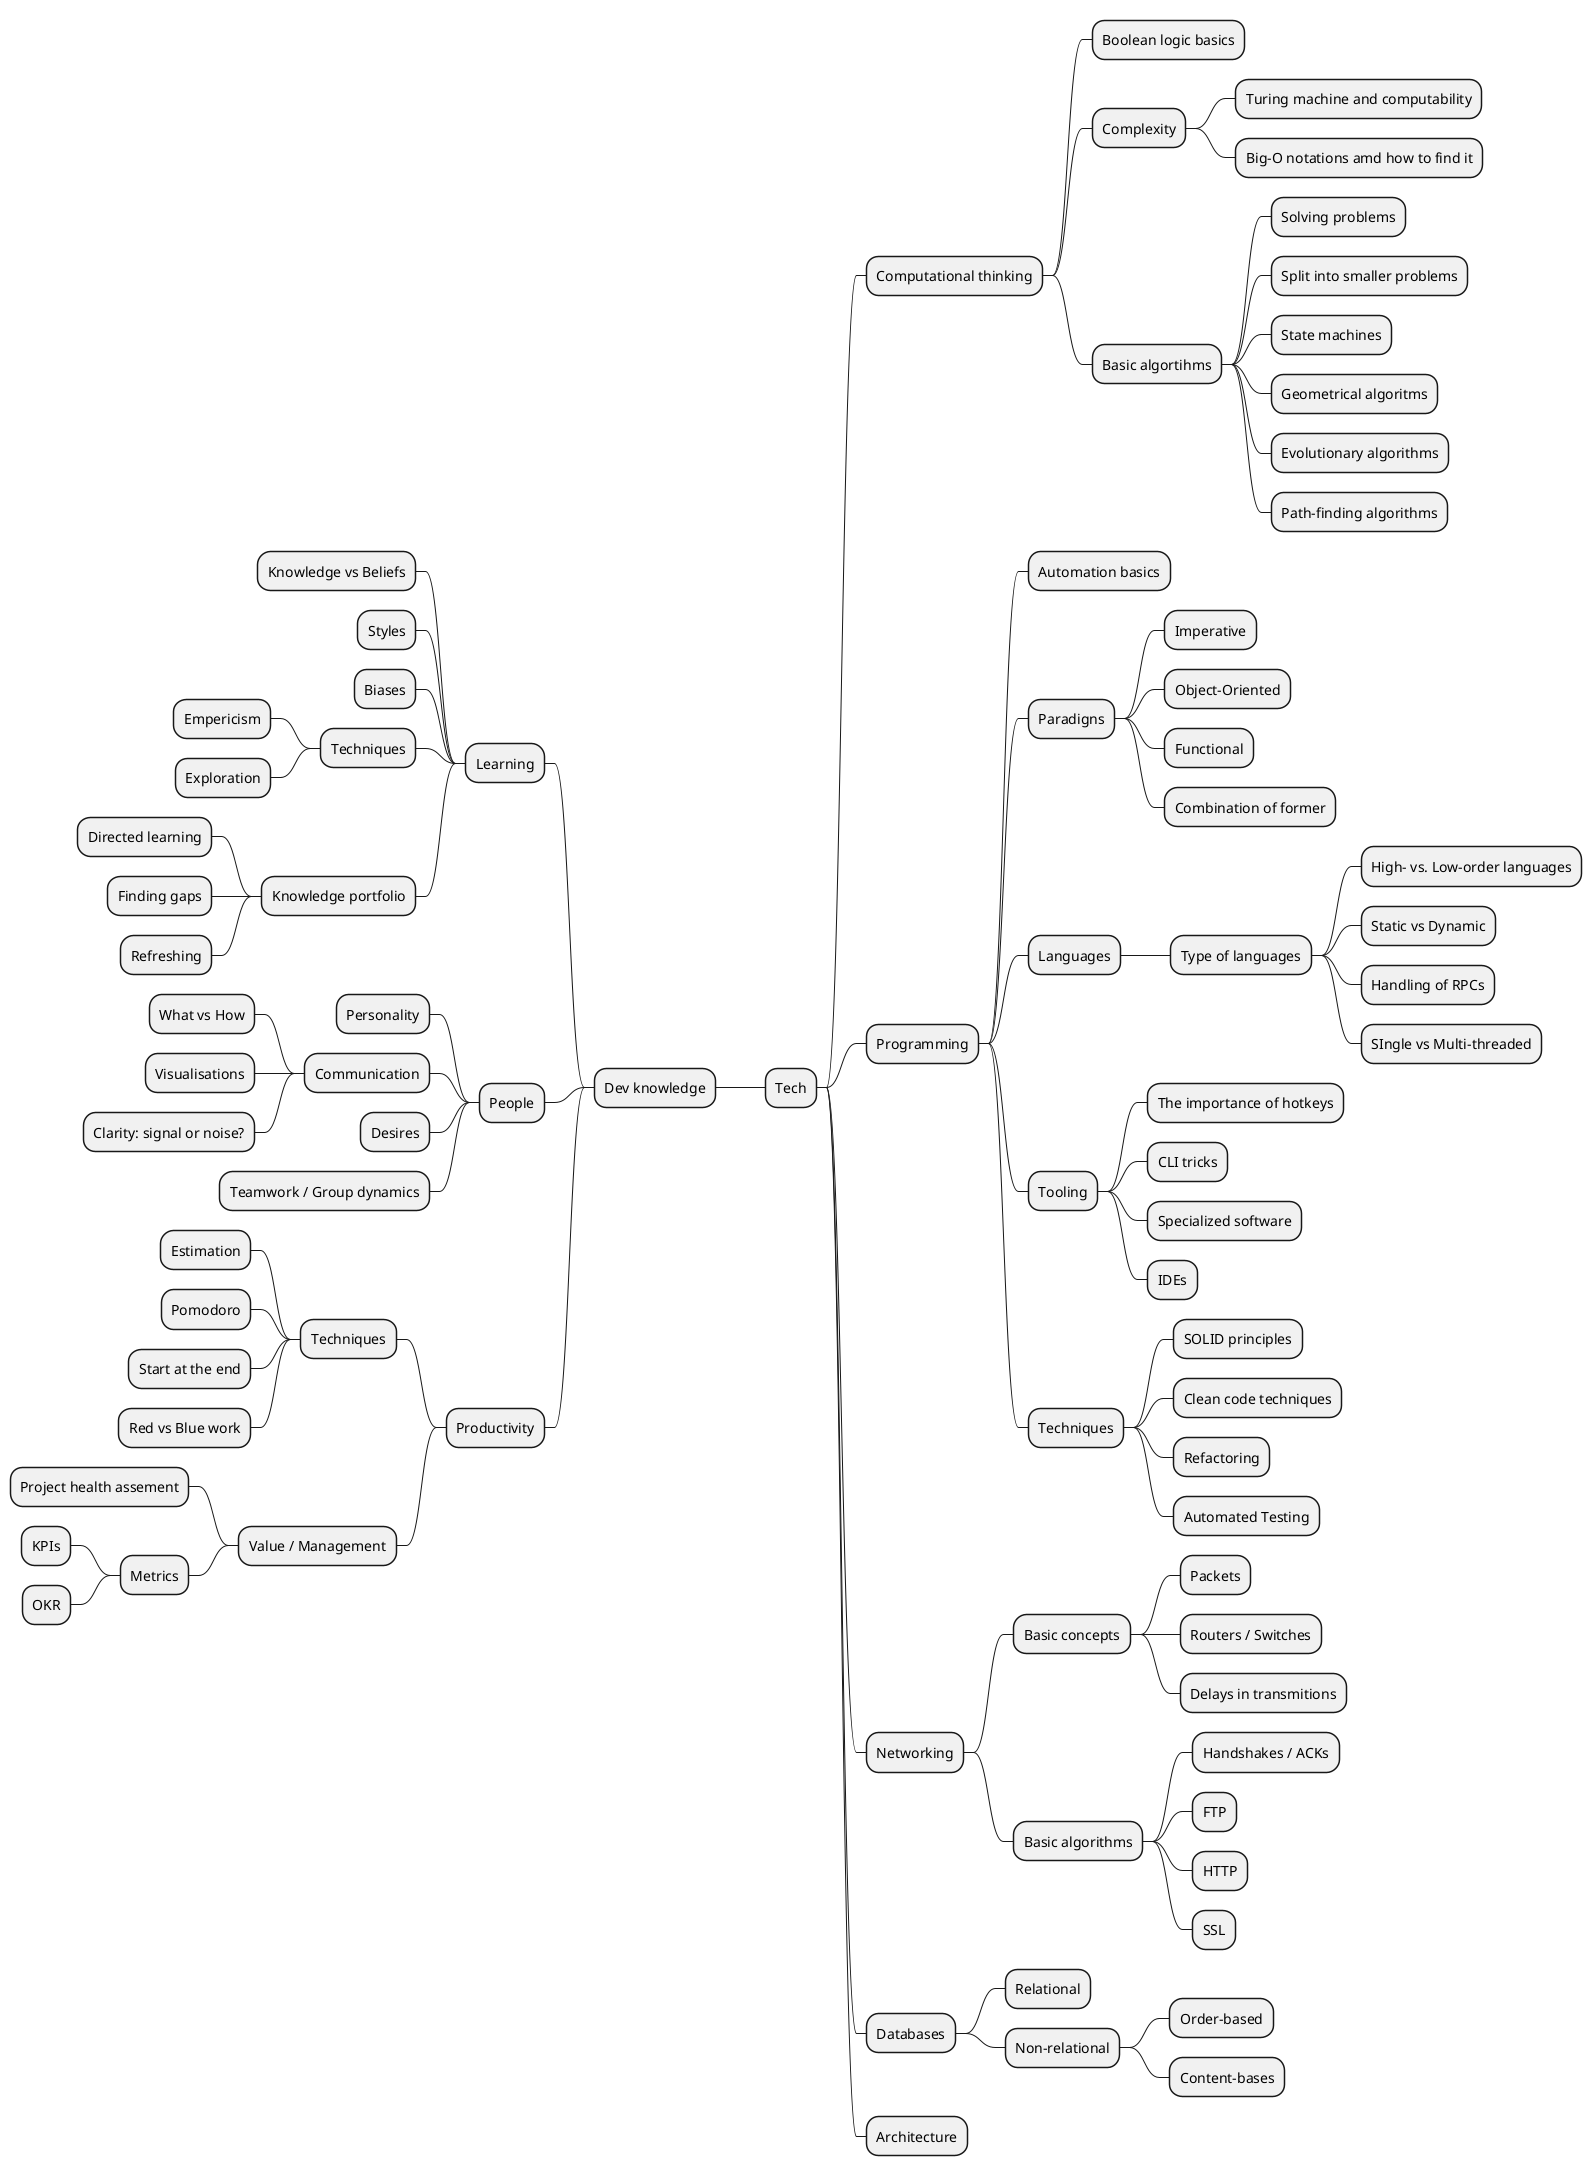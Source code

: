 @startmindmap
+ Dev knowledge
-- Learning
--- Knowledge vs Beliefs
--- Styles
--- Biases
--- Techniques
---- Empericism
---- Exploration
--- Knowledge portfolio
---- Directed learning
---- Finding gaps
---- Refreshing
++ Tech
+++ Computational thinking
++++ Boolean logic basics
++++ Complexity
+++++ Turing machine and computability
+++++ Big-O notations amd how to find it
++++ Basic algortihms
+++++ Solving problems
+++++ Split into smaller problems
+++++ State machines
+++++ Geometrical algoritms
+++++ Evolutionary algorithms
+++++ Path-finding algorithms
+++ Programming
++++ Automation basics
++++ Paradigns
+++++ Imperative
+++++ Object-Oriented
+++++ Functional
+++++ Combination of former
++++ Languages
+++++ Type of languages
++++++ High- vs. Low-order languages
++++++ Static vs Dynamic
++++++ Handling of RPCs
++++++ SIngle vs Multi-threaded
++++ Tooling
+++++ The importance of hotkeys
+++++ CLI tricks
+++++ Specialized software
+++++ IDEs
++++ Techniques
+++++ SOLID principles
+++++ Clean code techniques
+++++ Refactoring
+++++ Automated Testing
+++ Networking
++++ Basic concepts
+++++ Packets
+++++ Routers / Switches
+++++ Delays in transmitions
++++ Basic algorithms
+++++ Handshakes / ACKs
+++++ FTP
+++++ HTTP
+++++ SSL
+++ Databases
++++ Relational
++++ Non-relational
+++++ Order-based
+++++ Content-bases
+++ Architecture
-- People
--- Personality
--- Communication
---- What vs How
---- Visualisations
---- Clarity: signal or noise?
--- Desires
--- Teamwork / Group dynamics
-- Productivity
--- Techniques
---- Estimation
---- Pomodoro
---- Start at the end
---- Red vs Blue work
--- Value / Management
---- Project health assement
---- Metrics
----- KPIs
----- OKR
@endmindmap
